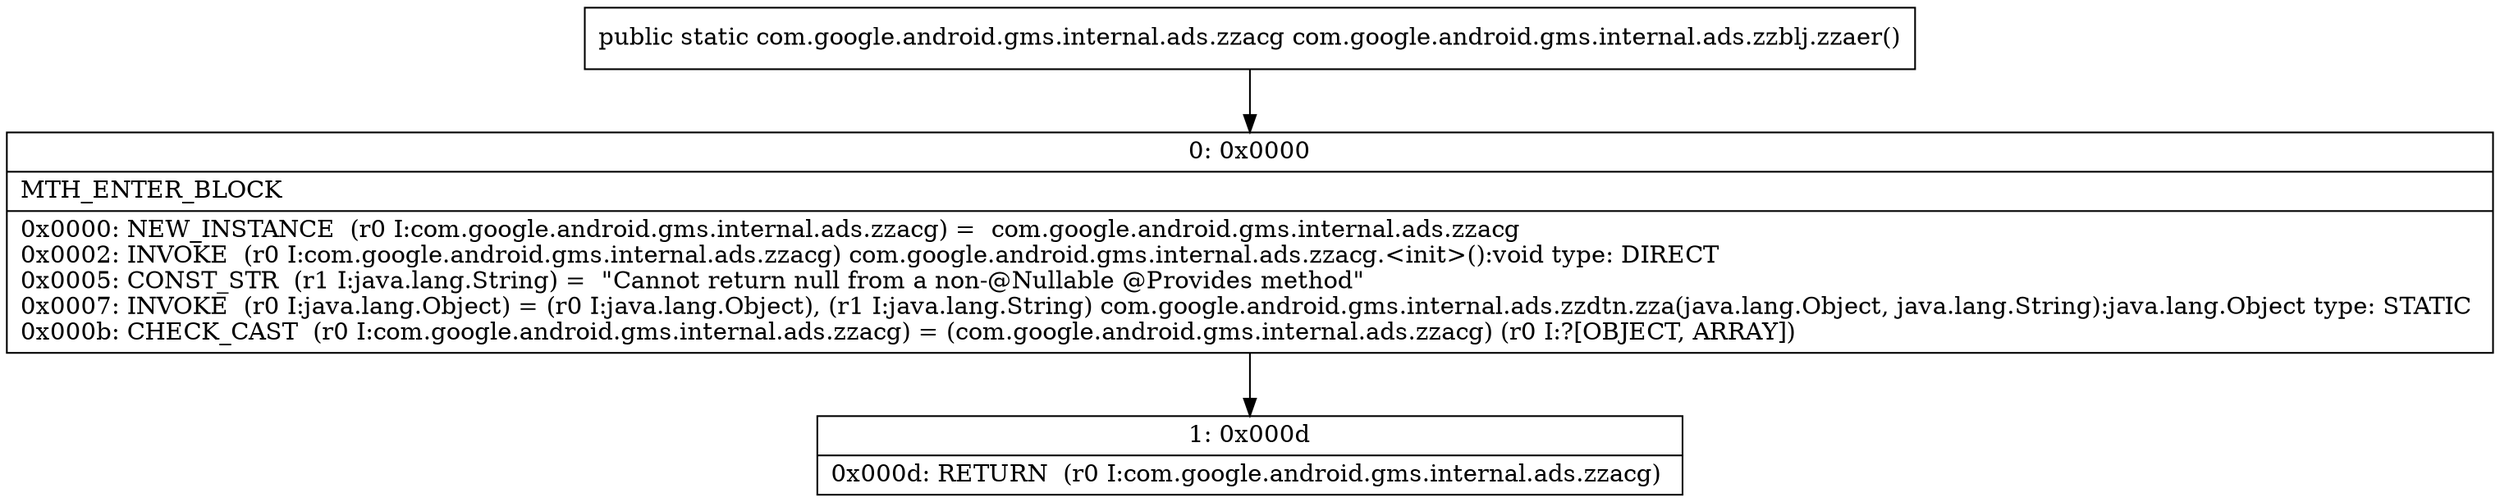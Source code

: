 digraph "CFG forcom.google.android.gms.internal.ads.zzblj.zzaer()Lcom\/google\/android\/gms\/internal\/ads\/zzacg;" {
Node_0 [shape=record,label="{0\:\ 0x0000|MTH_ENTER_BLOCK\l|0x0000: NEW_INSTANCE  (r0 I:com.google.android.gms.internal.ads.zzacg) =  com.google.android.gms.internal.ads.zzacg \l0x0002: INVOKE  (r0 I:com.google.android.gms.internal.ads.zzacg) com.google.android.gms.internal.ads.zzacg.\<init\>():void type: DIRECT \l0x0005: CONST_STR  (r1 I:java.lang.String) =  \"Cannot return null from a non\-@Nullable @Provides method\" \l0x0007: INVOKE  (r0 I:java.lang.Object) = (r0 I:java.lang.Object), (r1 I:java.lang.String) com.google.android.gms.internal.ads.zzdtn.zza(java.lang.Object, java.lang.String):java.lang.Object type: STATIC \l0x000b: CHECK_CAST  (r0 I:com.google.android.gms.internal.ads.zzacg) = (com.google.android.gms.internal.ads.zzacg) (r0 I:?[OBJECT, ARRAY]) \l}"];
Node_1 [shape=record,label="{1\:\ 0x000d|0x000d: RETURN  (r0 I:com.google.android.gms.internal.ads.zzacg) \l}"];
MethodNode[shape=record,label="{public static com.google.android.gms.internal.ads.zzacg com.google.android.gms.internal.ads.zzblj.zzaer() }"];
MethodNode -> Node_0;
Node_0 -> Node_1;
}

